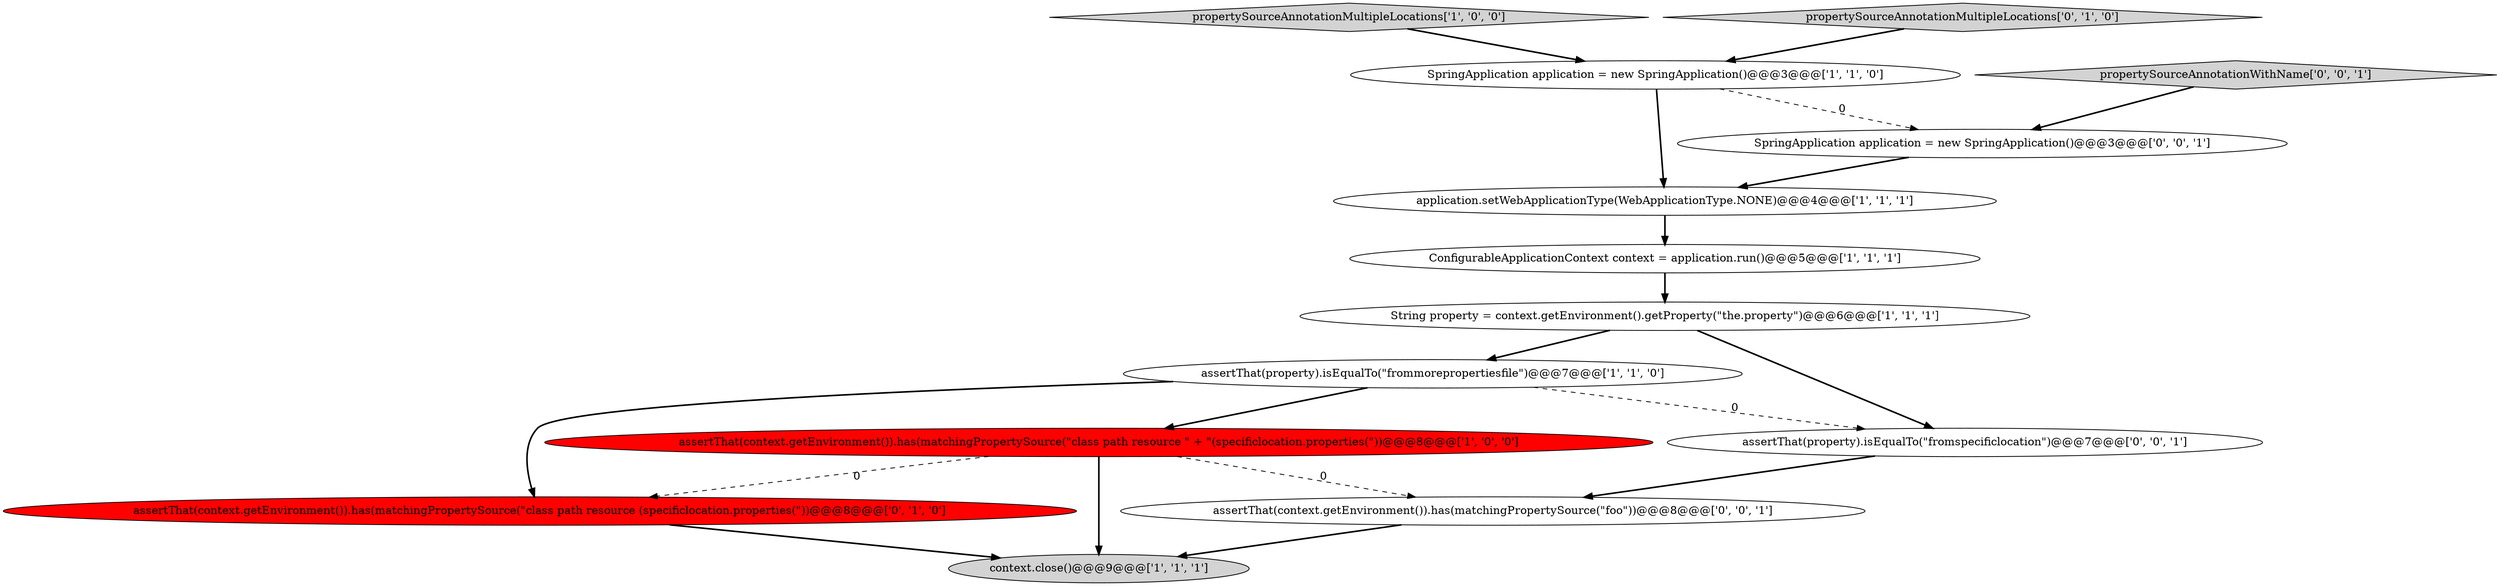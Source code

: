digraph {
0 [style = filled, label = "SpringApplication application = new SpringApplication()@@@3@@@['1', '1', '0']", fillcolor = white, shape = ellipse image = "AAA0AAABBB1BBB"];
8 [style = filled, label = "assertThat(context.getEnvironment()).has(matchingPropertySource(\"class path resource (specificlocation.properties(\"))@@@8@@@['0', '1', '0']", fillcolor = red, shape = ellipse image = "AAA1AAABBB2BBB"];
10 [style = filled, label = "assertThat(context.getEnvironment()).has(matchingPropertySource(\"foo\"))@@@8@@@['0', '0', '1']", fillcolor = white, shape = ellipse image = "AAA0AAABBB3BBB"];
3 [style = filled, label = "application.setWebApplicationType(WebApplicationType.NONE)@@@4@@@['1', '1', '1']", fillcolor = white, shape = ellipse image = "AAA0AAABBB1BBB"];
2 [style = filled, label = "assertThat(context.getEnvironment()).has(matchingPropertySource(\"class path resource \" + \"(specificlocation.properties(\"))@@@8@@@['1', '0', '0']", fillcolor = red, shape = ellipse image = "AAA1AAABBB1BBB"];
5 [style = filled, label = "propertySourceAnnotationMultipleLocations['1', '0', '0']", fillcolor = lightgray, shape = diamond image = "AAA0AAABBB1BBB"];
6 [style = filled, label = "context.close()@@@9@@@['1', '1', '1']", fillcolor = lightgray, shape = ellipse image = "AAA0AAABBB1BBB"];
7 [style = filled, label = "ConfigurableApplicationContext context = application.run()@@@5@@@['1', '1', '1']", fillcolor = white, shape = ellipse image = "AAA0AAABBB1BBB"];
12 [style = filled, label = "propertySourceAnnotationWithName['0', '0', '1']", fillcolor = lightgray, shape = diamond image = "AAA0AAABBB3BBB"];
13 [style = filled, label = "SpringApplication application = new SpringApplication()@@@3@@@['0', '0', '1']", fillcolor = white, shape = ellipse image = "AAA0AAABBB3BBB"];
1 [style = filled, label = "String property = context.getEnvironment().getProperty(\"the.property\")@@@6@@@['1', '1', '1']", fillcolor = white, shape = ellipse image = "AAA0AAABBB1BBB"];
9 [style = filled, label = "propertySourceAnnotationMultipleLocations['0', '1', '0']", fillcolor = lightgray, shape = diamond image = "AAA0AAABBB2BBB"];
11 [style = filled, label = "assertThat(property).isEqualTo(\"fromspecificlocation\")@@@7@@@['0', '0', '1']", fillcolor = white, shape = ellipse image = "AAA0AAABBB3BBB"];
4 [style = filled, label = "assertThat(property).isEqualTo(\"frommorepropertiesfile\")@@@7@@@['1', '1', '0']", fillcolor = white, shape = ellipse image = "AAA0AAABBB1BBB"];
0->3 [style = bold, label=""];
4->8 [style = bold, label=""];
12->13 [style = bold, label=""];
1->4 [style = bold, label=""];
8->6 [style = bold, label=""];
7->1 [style = bold, label=""];
4->2 [style = bold, label=""];
4->11 [style = dashed, label="0"];
9->0 [style = bold, label=""];
13->3 [style = bold, label=""];
5->0 [style = bold, label=""];
3->7 [style = bold, label=""];
11->10 [style = bold, label=""];
2->8 [style = dashed, label="0"];
2->6 [style = bold, label=""];
10->6 [style = bold, label=""];
0->13 [style = dashed, label="0"];
2->10 [style = dashed, label="0"];
1->11 [style = bold, label=""];
}
